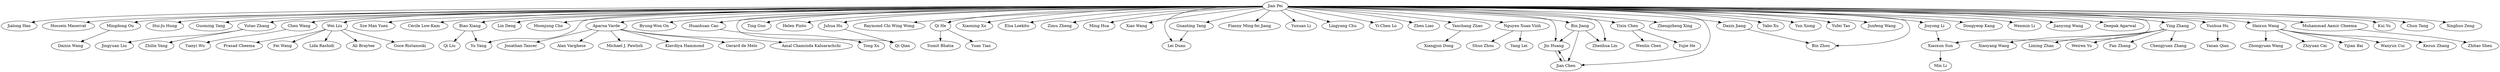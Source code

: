 strict digraph G{
"Jian Pei" -> "Jialong Han"
"Jian Pei" -> "Hossein Maserrat"
"Jian Pei" -> "Mingdong Ou"
"Jian Pei" -> "Hui-Ju Hung"
"Jian Pei" -> "Guoming Tang"
"Jian Pei" -> "Yutao Zhang"
"Jian Pei" -> "Qi Qian"
"Jian Pei" -> "Chen Wang"
"Jian Pei" -> "Sze Man Yuen"
"Jian Pei" -> "Cécile Low-Kam"
"Jian Pei" -> "Biao Xiang"
"Jian Pei" -> "Lin Deng"
"Jian Pei" -> "Moonjung Cho"
"Jian Pei" -> "Wei Liu"
"Jian Pei" -> "Aparna Varde"
"Jian Pei" -> "Byung-Won On"
"Jian Pei" -> "Huanhuan Cao"
"Jian Pei" -> "Lei Duan"
"Aparna Varde" -> "Amal Chaminda Kaluarachchi"
"Aparna Varde" -> "Jonathan Tancer"
"Jian Pei" -> "Ting Guo"
"Jian Pei" -> "Helen Pinto"
"Jian Pei" -> "Yu Yang"
"Jian Pei" -> "Raymond Chi Wing Wong"
"Jian Pei" -> "Qi He"
"Jian Pei" -> "Xiaoning Xu"
"Jian Pei" -> "Elsa Loekito"
"Jian Pei" -> "Zimu Zheng"
"Jian Pei" -> "Ming Hua"
"Jian Pei" -> "Xiao Wang"
"Jian Pei" -> "Juhua Hu"
"Yutao Zhang" -> "Zhilin Yang"
"Jian Pei" -> "Guanting Tang"
"Jian Pei" -> "Fianny Ming-fei Jiang"
"Jian Pei" -> "Yuxuan Li"
"Jian Pei" -> "Lingyang Chu"
"Jian Pei" -> "Yi-Chen Lo"
"Jian Pei" -> "Zhen Liao"
"Jian Pei" -> "Yanchang Zhao"
"Mingdong Ou" -> "Daixin Wang"
"Wei Liu" -> "Lida Rashidi"
"Jian Pei" -> "Jin Huang"
"Jian Pei" -> "Xiaoxun Sun"
"Jian Pei" -> "Jian Chen"
"Juhua Hu" -> "Qi Qian"
"Jian Pei" -> "Bin Zhou"
"Jian Pei" -> "Nguyen Xuan Vinh"
"Jian Pei" -> "Zhengzheng Xing"
"Jian Pei" -> "Zhenhua Lin"
"Jian Pei" -> "Yixin Chen"
"Jian Pei" -> "Yabo Xu"
"Jian Pei" -> "Yun Xiong"
"Jian Pei" -> "Yufei Tao"
"Chen Wang" -> "Tianyi Wu"
"Jian Pei" -> "Junfeng Wang"
"Jian Pei" -> "Bin Jiang"
"Jian Pei" -> "Ying Zhang"
"Ying Zhang" -> "Xiaoyang Wang"
"Jin Huang" -> "Jian Chen"
"Jian Pei" -> "Dongyeop Kang"
"Wei Liu" -> "Ali Braytee"
"Bin Jiang" -> "Jian Chen"
"Jian Pei" -> "Qi He"
"Jian Pei" -> "Wenmin Li"
"Jian Pei" -> "Jianyong Wang"
"Jian Pei" -> "Deepak Agarwal"
"Jian Pei" -> "Daxin Jiang"
"Jian Pei" -> "Yunhua Hu"
"Jian Pei" -> "Jiuyong Li"
"Biao Xiang" -> "Yu Yang"
"Jian Pei" -> "Haixun Wang"
"Yutao Zhang" -> "Jingyuan Liu"
"Jian Pei" -> "Muhammad Aamir Cheema"
"Yixin Chen" -> "Wenlin Chen"
"Jian Pei" -> "Kui Yu"
"Jian Pei" -> "Chun Tang"
"Ying Zhang" -> "Liming Zhan"
"Jian Pei" -> "Xinghuo Zeng"
"Yanchang Zhao" -> "Xiangjun Dong"
"Aparna Varde" -> "Alan Varghese"
"Haixun Wang" -> "Zhongyuan Wang"
"Haixun Wang" -> "Zhiyuan Cai"
"Haixun Wang" -> "Yijian Bai"
"Haixun Wang" -> "Wanyun Cui"
"Ying Zhang" -> "Weiren Yu"
"Wei Liu" -> "Goce Ristanoski"
"Haixun Wang" -> "Kezun Zhang"
"Ying Zhang" -> "Fan Zhang"
"Wei Liu" -> "Prasad Cheema"
"Jian Pei" -> "Jianyong Wang"
"Bin Jiang" -> "Jin Huang"
"Jiuyong Li" -> "Xiaoxun Sun"
"Jian Chen" -> "Jin Huang"
"Ying Zhang" -> "Chengyuan Zhang"
"Huanhuan Cao" -> "Tong Xu"
"Aparna Varde" -> "Michael J. Pawlish"
"Xiaoxun Sun" -> "Min Li"
"Nguyen Xuan Vinh" -> "Shuo Zhou"
"Guanting Tang" -> "Lei Duan"
"Qi He" -> "Sumit Bhatia"
"Qi He" -> "Yuan Tian"
"Biao Xiang" -> "Qi Liu"
"Wei Liu" -> "Fei Wang"
"Daxin Jiang" -> "Bin Zhou"
"Muhammad Aamir Cheema" -> "Zhitao Shen"
"Bin Jiang" -> "Zhenhua Lin"
"Yunhua Hu" -> "Yanan Qian"
"Yixin Chen" -> "Yujie He"
"Nguyen Xuan Vinh" -> "Yang Lei"
"Aparna Varde" -> "Klavdiya Hammond"
"Aparna Varde" -> "Gerard de Melo"
}